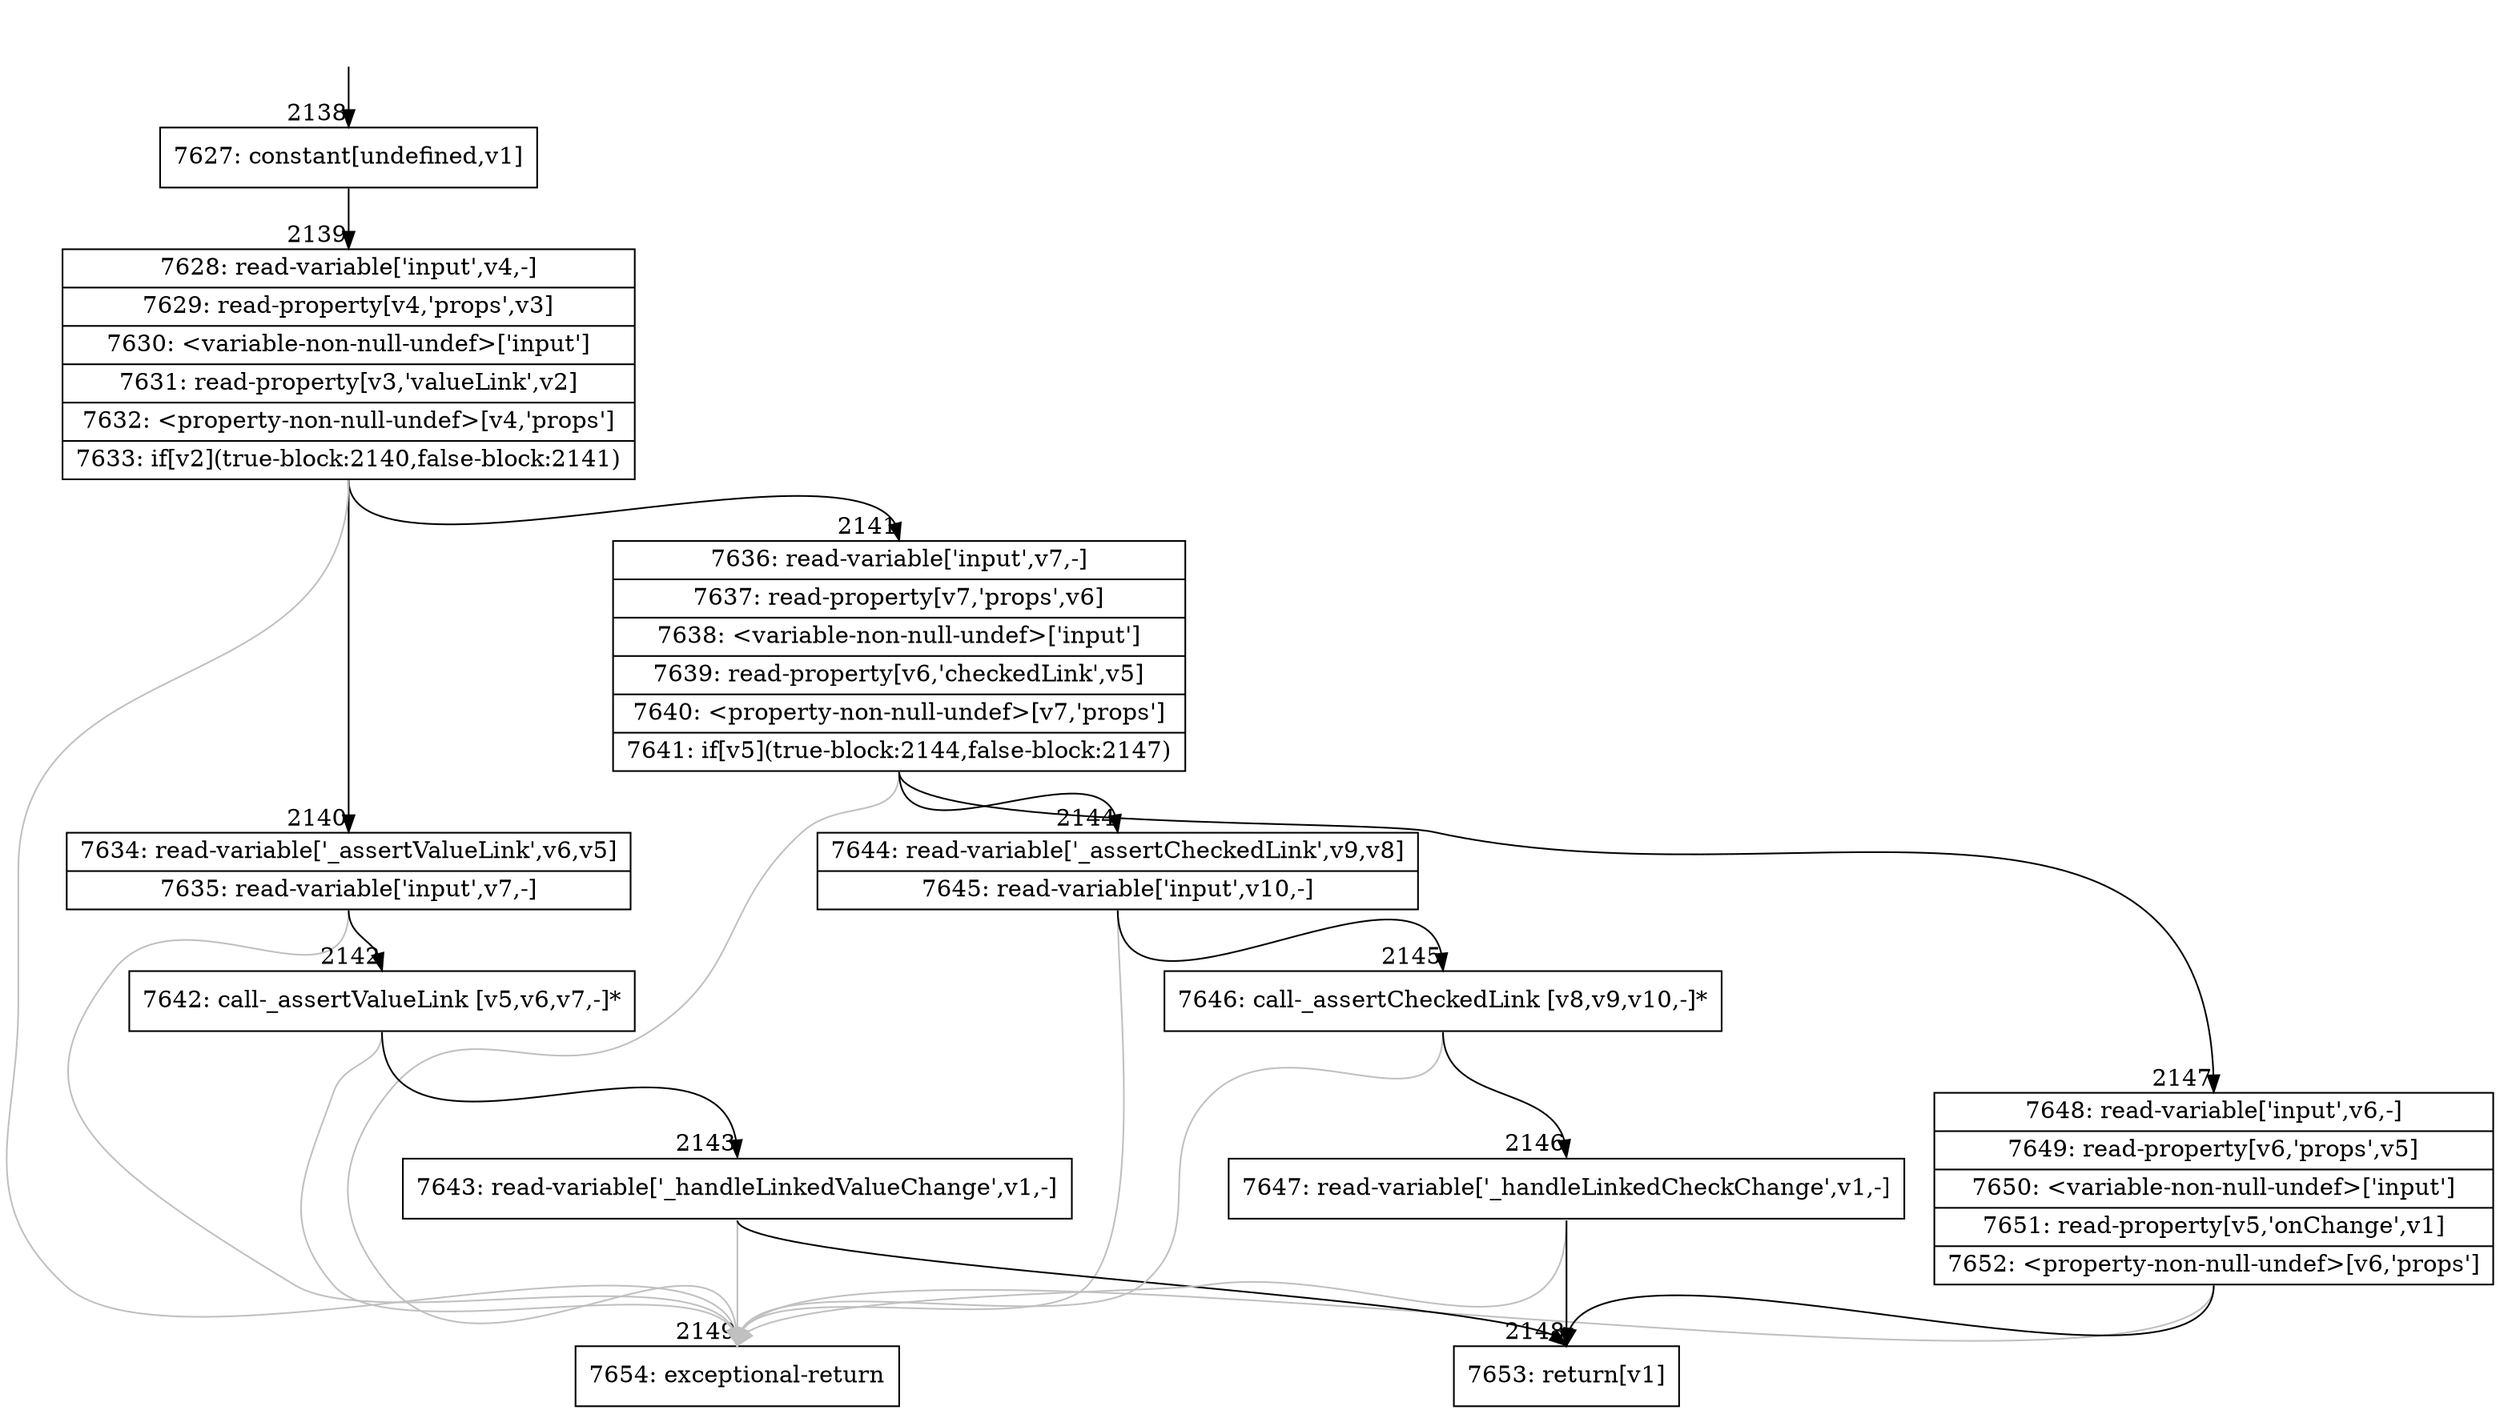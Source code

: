 digraph {
rankdir="TD"
BB_entry152[shape=none,label=""];
BB_entry152 -> BB2138 [tailport=s, headport=n, headlabel="    2138"]
BB2138 [shape=record label="{7627: constant[undefined,v1]}" ] 
BB2138 -> BB2139 [tailport=s, headport=n, headlabel="      2139"]
BB2139 [shape=record label="{7628: read-variable['input',v4,-]|7629: read-property[v4,'props',v3]|7630: \<variable-non-null-undef\>['input']|7631: read-property[v3,'valueLink',v2]|7632: \<property-non-null-undef\>[v4,'props']|7633: if[v2](true-block:2140,false-block:2141)}" ] 
BB2139 -> BB2140 [tailport=s, headport=n, headlabel="      2140"]
BB2139 -> BB2141 [tailport=s, headport=n, headlabel="      2141"]
BB2139 -> BB2149 [tailport=s, headport=n, color=gray, headlabel="      2149"]
BB2140 [shape=record label="{7634: read-variable['_assertValueLink',v6,v5]|7635: read-variable['input',v7,-]}" ] 
BB2140 -> BB2142 [tailport=s, headport=n, headlabel="      2142"]
BB2140 -> BB2149 [tailport=s, headport=n, color=gray]
BB2141 [shape=record label="{7636: read-variable['input',v7,-]|7637: read-property[v7,'props',v6]|7638: \<variable-non-null-undef\>['input']|7639: read-property[v6,'checkedLink',v5]|7640: \<property-non-null-undef\>[v7,'props']|7641: if[v5](true-block:2144,false-block:2147)}" ] 
BB2141 -> BB2144 [tailport=s, headport=n, headlabel="      2144"]
BB2141 -> BB2147 [tailport=s, headport=n, headlabel="      2147"]
BB2141 -> BB2149 [tailport=s, headport=n, color=gray]
BB2142 [shape=record label="{7642: call-_assertValueLink [v5,v6,v7,-]*}" ] 
BB2142 -> BB2143 [tailport=s, headport=n, headlabel="      2143"]
BB2142 -> BB2149 [tailport=s, headport=n, color=gray]
BB2143 [shape=record label="{7643: read-variable['_handleLinkedValueChange',v1,-]}" ] 
BB2143 -> BB2148 [tailport=s, headport=n, headlabel="      2148"]
BB2143 -> BB2149 [tailport=s, headport=n, color=gray]
BB2144 [shape=record label="{7644: read-variable['_assertCheckedLink',v9,v8]|7645: read-variable['input',v10,-]}" ] 
BB2144 -> BB2145 [tailport=s, headport=n, headlabel="      2145"]
BB2144 -> BB2149 [tailport=s, headport=n, color=gray]
BB2145 [shape=record label="{7646: call-_assertCheckedLink [v8,v9,v10,-]*}" ] 
BB2145 -> BB2146 [tailport=s, headport=n, headlabel="      2146"]
BB2145 -> BB2149 [tailport=s, headport=n, color=gray]
BB2146 [shape=record label="{7647: read-variable['_handleLinkedCheckChange',v1,-]}" ] 
BB2146 -> BB2148 [tailport=s, headport=n]
BB2146 -> BB2149 [tailport=s, headport=n, color=gray]
BB2147 [shape=record label="{7648: read-variable['input',v6,-]|7649: read-property[v6,'props',v5]|7650: \<variable-non-null-undef\>['input']|7651: read-property[v5,'onChange',v1]|7652: \<property-non-null-undef\>[v6,'props']}" ] 
BB2147 -> BB2148 [tailport=s, headport=n]
BB2147 -> BB2149 [tailport=s, headport=n, color=gray]
BB2148 [shape=record label="{7653: return[v1]}" ] 
BB2149 [shape=record label="{7654: exceptional-return}" ] 
//#$~ 4040
}
